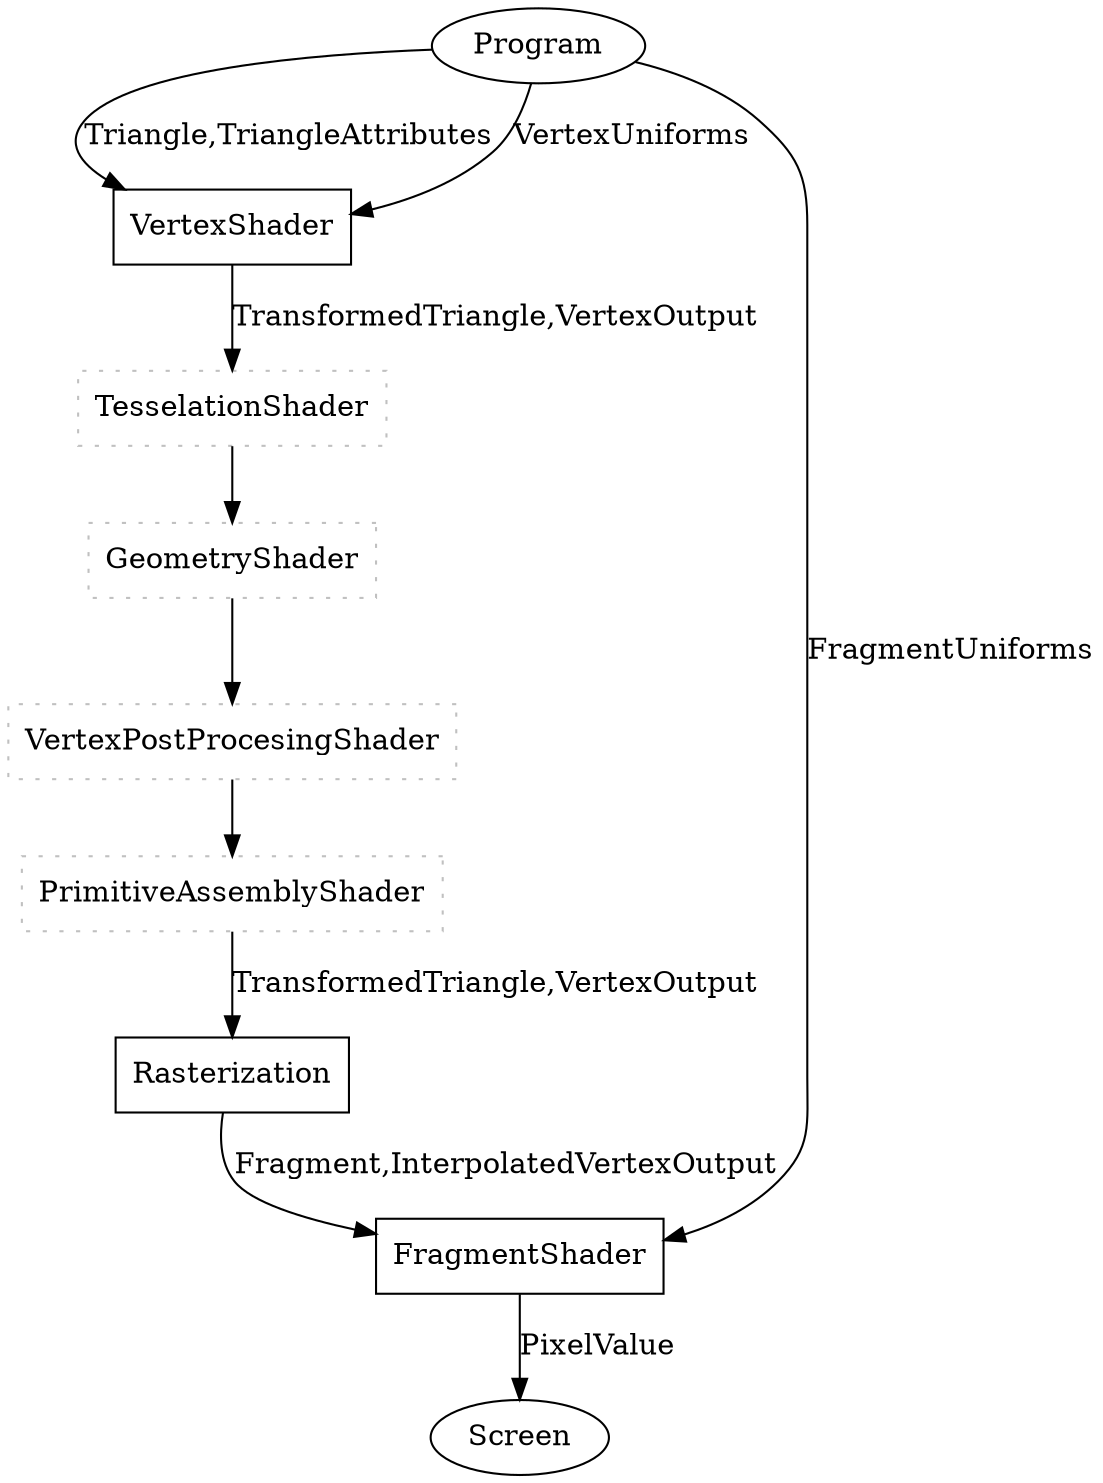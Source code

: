 // el nombre de la gráfica es opcional, como lo son el punto y coma al final de la línea
digraph pipeline {
	Program->VertexShader [label="Triangle,TriangleAttributes"];
    VertexShader -> TesselationShader [label="TransformedTriangle,VertexOutput"];
	TesselationShader -> GeometryShader;
	GeometryShader -> VertexPostProcesingShader;
	VertexPostProcesingShader -> PrimitiveAssemblyShader;
	PrimitiveAssemblyShader -> Rasterization [label="TransformedTriangle,VertexOutput"];
	Rasterization -> FragmentShader [label="Fragment,InterpolatedVertexOutput"];
	FragmentShader -> Screen [label=PixelValue];

	Program -> VertexShader [label=VertexUniforms];
	Program -> FragmentShader [label=FragmentUniforms];

	Program;
	VertexShader [shape=box];
	TesselationShader [color=grey][shape=box][style=dotted];
	GeometryShader [color=grey][shape=box][style=dotted];
	VertexPostProcesingShader [color=grey][shape=box][style=dotted];
	PrimitiveAssemblyShader [color=grey][shape=box][style=dotted];
	Rasterization[shape=box];
	FragmentShader[shape=box];
	Screen;

	

}